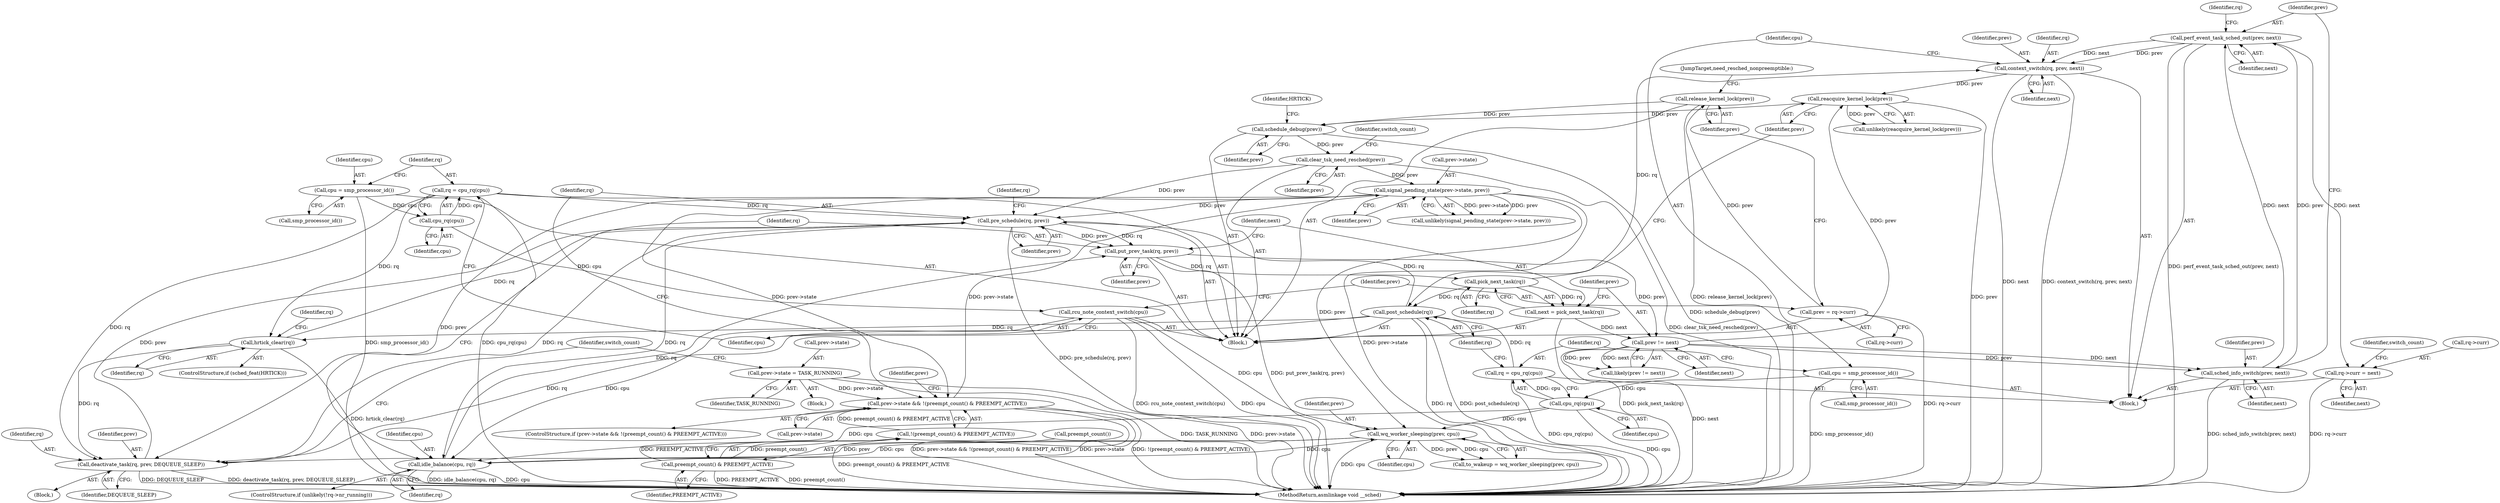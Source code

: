 digraph "0_linux_f26f9aff6aaf67e9a430d16c266f91b13a5bff64_2@pointer" {
"1000237" [label="(Call,rq->curr = next)"];
"1000230" [label="(Call,perf_event_task_sched_out(prev, next))"];
"1000227" [label="(Call,sched_info_switch(prev, next))"];
"1000223" [label="(Call,prev != next)"];
"1000214" [label="(Call,put_prev_task(rq, prev))"];
"1000202" [label="(Call,pre_schedule(rq, prev))"];
"1000116" [label="(Call,rq = cpu_rq(cpu))"];
"1000118" [label="(Call,cpu_rq(cpu))"];
"1000113" [label="(Call,cpu = smp_processor_id())"];
"1000262" [label="(Call,post_schedule(rq))"];
"1000252" [label="(Call,rq = cpu_rq(cpu))"];
"1000254" [label="(Call,cpu_rq(cpu))"];
"1000249" [label="(Call,cpu = smp_processor_id())"];
"1000219" [label="(Call,pick_next_task(rq))"];
"1000192" [label="(Call,deactivate_task(rq, prev, DEQUEUE_SLEEP))"];
"1000135" [label="(Call,hrtick_clear(rq))"];
"1000185" [label="(Call,wq_worker_sleeping(prev, cpu))"];
"1000162" [label="(Call,signal_pending_state(prev->state, prev))"];
"1000151" [label="(Call,prev->state && !(preempt_count() & PREEMPT_ACTIVE))"];
"1000168" [label="(Call,prev->state = TASK_RUNNING)"];
"1000155" [label="(Call,!(preempt_count() & PREEMPT_ACTIVE))"];
"1000156" [label="(Call,preempt_count() & PREEMPT_ACTIVE)"];
"1000142" [label="(Call,clear_tsk_need_resched(prev))"];
"1000130" [label="(Call,schedule_debug(prev))"];
"1000266" [label="(Call,reacquire_kernel_lock(prev))"];
"1000245" [label="(Call,context_switch(rq, prev, next))"];
"1000127" [label="(Call,release_kernel_lock(prev))"];
"1000122" [label="(Call,prev = rq->curr)"];
"1000120" [label="(Call,rcu_note_context_switch(cpu))"];
"1000211" [label="(Call,idle_balance(cpu, rq))"];
"1000217" [label="(Call,next = pick_next_task(rq))"];
"1000203" [label="(Identifier,rq)"];
"1000246" [label="(Identifier,rq)"];
"1000248" [label="(Identifier,next)"];
"1000142" [label="(Call,clear_tsk_need_resched(prev))"];
"1000232" [label="(Identifier,next)"];
"1000127" [label="(Call,release_kernel_lock(prev))"];
"1000145" [label="(Identifier,switch_count)"];
"1000252" [label="(Call,rq = cpu_rq(cpu))"];
"1000157" [label="(Call,preempt_count())"];
"1000262" [label="(Call,post_schedule(rq))"];
"1000204" [label="(Identifier,prev)"];
"1000192" [label="(Call,deactivate_task(rq, prev, DEQUEUE_SLEEP))"];
"1000213" [label="(Identifier,rq)"];
"1000194" [label="(Identifier,prev)"];
"1000131" [label="(Identifier,prev)"];
"1000215" [label="(Identifier,rq)"];
"1000129" [label="(JumpTarget,need_resched_nonpreemptible:)"];
"1000245" [label="(Call,context_switch(rq, prev, next))"];
"1000263" [label="(Identifier,rq)"];
"1000163" [label="(Call,prev->state)"];
"1000224" [label="(Identifier,prev)"];
"1000195" [label="(Identifier,DEQUEUE_SLEEP)"];
"1000122" [label="(Call,prev = rq->curr)"];
"1000140" [label="(Identifier,rq)"];
"1000156" [label="(Call,preempt_count() & PREEMPT_ACTIVE)"];
"1000114" [label="(Identifier,cpu)"];
"1000136" [label="(Identifier,rq)"];
"1000183" [label="(Call,to_wakeup = wq_worker_sleeping(prev, cpu))"];
"1000155" [label="(Call,!(preempt_count() & PREEMPT_ACTIVE))"];
"1000167" [label="(Block,)"];
"1000223" [label="(Call,prev != next)"];
"1000255" [label="(Identifier,cpu)"];
"1000225" [label="(Identifier,next)"];
"1000235" [label="(Identifier,rq)"];
"1000244" [label="(Identifier,switch_count)"];
"1000237" [label="(Call,rq->curr = next)"];
"1000251" [label="(Call,smp_processor_id())"];
"1000166" [label="(Identifier,prev)"];
"1000150" [label="(ControlStructure,if (prev->state && !(preempt_count() & PREEMPT_ACTIVE)))"];
"1000135" [label="(Call,hrtick_clear(rq))"];
"1000273" [label="(MethodReturn,asmlinkage void __sched)"];
"1000119" [label="(Identifier,cpu)"];
"1000230" [label="(Call,perf_event_task_sched_out(prev, next))"];
"1000124" [label="(Call,rq->curr)"];
"1000113" [label="(Call,cpu = smp_processor_id())"];
"1000220" [label="(Identifier,rq)"];
"1000217" [label="(Call,next = pick_next_task(rq))"];
"1000115" [label="(Call,smp_processor_id())"];
"1000249" [label="(Call,cpu = smp_processor_id())"];
"1000226" [label="(Block,)"];
"1000267" [label="(Identifier,prev)"];
"1000174" [label="(Block,)"];
"1000218" [label="(Identifier,next)"];
"1000123" [label="(Identifier,prev)"];
"1000105" [label="(Block,)"];
"1000219" [label="(Call,pick_next_task(rq))"];
"1000134" [label="(Identifier,HRTICK)"];
"1000202" [label="(Call,pre_schedule(rq, prev))"];
"1000151" [label="(Call,prev->state && !(preempt_count() & PREEMPT_ACTIVE))"];
"1000250" [label="(Identifier,cpu)"];
"1000116" [label="(Call,rq = cpu_rq(cpu))"];
"1000229" [label="(Identifier,next)"];
"1000222" [label="(Call,likely(prev != next))"];
"1000231" [label="(Identifier,prev)"];
"1000254" [label="(Call,cpu_rq(cpu))"];
"1000117" [label="(Identifier,rq)"];
"1000211" [label="(Call,idle_balance(cpu, rq))"];
"1000209" [label="(Identifier,rq)"];
"1000121" [label="(Identifier,cpu)"];
"1000238" [label="(Call,rq->curr)"];
"1000152" [label="(Call,prev->state)"];
"1000118" [label="(Call,cpu_rq(cpu))"];
"1000169" [label="(Call,prev->state)"];
"1000193" [label="(Identifier,rq)"];
"1000186" [label="(Identifier,prev)"];
"1000120" [label="(Call,rcu_note_context_switch(cpu))"];
"1000197" [label="(Identifier,switch_count)"];
"1000205" [label="(ControlStructure,if (unlikely(!rq->nr_running)))"];
"1000216" [label="(Identifier,prev)"];
"1000130" [label="(Call,schedule_debug(prev))"];
"1000158" [label="(Identifier,PREEMPT_ACTIVE)"];
"1000161" [label="(Call,unlikely(signal_pending_state(prev->state, prev)))"];
"1000164" [label="(Identifier,prev)"];
"1000143" [label="(Identifier,prev)"];
"1000162" [label="(Call,signal_pending_state(prev->state, prev))"];
"1000185" [label="(Call,wq_worker_sleeping(prev, cpu))"];
"1000172" [label="(Identifier,TASK_RUNNING)"];
"1000132" [label="(ControlStructure,if (sched_feat(HRTICK)))"];
"1000265" [label="(Call,unlikely(reacquire_kernel_lock(prev)))"];
"1000241" [label="(Identifier,next)"];
"1000227" [label="(Call,sched_info_switch(prev, next))"];
"1000228" [label="(Identifier,prev)"];
"1000212" [label="(Identifier,cpu)"];
"1000128" [label="(Identifier,prev)"];
"1000253" [label="(Identifier,rq)"];
"1000168" [label="(Call,prev->state = TASK_RUNNING)"];
"1000266" [label="(Call,reacquire_kernel_lock(prev))"];
"1000247" [label="(Identifier,prev)"];
"1000214" [label="(Call,put_prev_task(rq, prev))"];
"1000187" [label="(Identifier,cpu)"];
"1000237" -> "1000226"  [label="AST: "];
"1000237" -> "1000241"  [label="CFG: "];
"1000238" -> "1000237"  [label="AST: "];
"1000241" -> "1000237"  [label="AST: "];
"1000244" -> "1000237"  [label="CFG: "];
"1000237" -> "1000273"  [label="DDG: rq->curr"];
"1000230" -> "1000237"  [label="DDG: next"];
"1000230" -> "1000226"  [label="AST: "];
"1000230" -> "1000232"  [label="CFG: "];
"1000231" -> "1000230"  [label="AST: "];
"1000232" -> "1000230"  [label="AST: "];
"1000235" -> "1000230"  [label="CFG: "];
"1000230" -> "1000273"  [label="DDG: perf_event_task_sched_out(prev, next)"];
"1000227" -> "1000230"  [label="DDG: prev"];
"1000227" -> "1000230"  [label="DDG: next"];
"1000230" -> "1000245"  [label="DDG: prev"];
"1000230" -> "1000245"  [label="DDG: next"];
"1000227" -> "1000226"  [label="AST: "];
"1000227" -> "1000229"  [label="CFG: "];
"1000228" -> "1000227"  [label="AST: "];
"1000229" -> "1000227"  [label="AST: "];
"1000231" -> "1000227"  [label="CFG: "];
"1000227" -> "1000273"  [label="DDG: sched_info_switch(prev, next)"];
"1000223" -> "1000227"  [label="DDG: prev"];
"1000223" -> "1000227"  [label="DDG: next"];
"1000223" -> "1000222"  [label="AST: "];
"1000223" -> "1000225"  [label="CFG: "];
"1000224" -> "1000223"  [label="AST: "];
"1000225" -> "1000223"  [label="AST: "];
"1000222" -> "1000223"  [label="CFG: "];
"1000223" -> "1000273"  [label="DDG: next"];
"1000223" -> "1000222"  [label="DDG: prev"];
"1000223" -> "1000222"  [label="DDG: next"];
"1000214" -> "1000223"  [label="DDG: prev"];
"1000217" -> "1000223"  [label="DDG: next"];
"1000223" -> "1000266"  [label="DDG: prev"];
"1000214" -> "1000105"  [label="AST: "];
"1000214" -> "1000216"  [label="CFG: "];
"1000215" -> "1000214"  [label="AST: "];
"1000216" -> "1000214"  [label="AST: "];
"1000218" -> "1000214"  [label="CFG: "];
"1000214" -> "1000273"  [label="DDG: put_prev_task(rq, prev)"];
"1000202" -> "1000214"  [label="DDG: rq"];
"1000202" -> "1000214"  [label="DDG: prev"];
"1000211" -> "1000214"  [label="DDG: rq"];
"1000214" -> "1000219"  [label="DDG: rq"];
"1000202" -> "1000105"  [label="AST: "];
"1000202" -> "1000204"  [label="CFG: "];
"1000203" -> "1000202"  [label="AST: "];
"1000204" -> "1000202"  [label="AST: "];
"1000209" -> "1000202"  [label="CFG: "];
"1000202" -> "1000273"  [label="DDG: pre_schedule(rq, prev)"];
"1000116" -> "1000202"  [label="DDG: rq"];
"1000262" -> "1000202"  [label="DDG: rq"];
"1000192" -> "1000202"  [label="DDG: rq"];
"1000192" -> "1000202"  [label="DDG: prev"];
"1000135" -> "1000202"  [label="DDG: rq"];
"1000162" -> "1000202"  [label="DDG: prev"];
"1000142" -> "1000202"  [label="DDG: prev"];
"1000202" -> "1000211"  [label="DDG: rq"];
"1000116" -> "1000105"  [label="AST: "];
"1000116" -> "1000118"  [label="CFG: "];
"1000117" -> "1000116"  [label="AST: "];
"1000118" -> "1000116"  [label="AST: "];
"1000121" -> "1000116"  [label="CFG: "];
"1000116" -> "1000273"  [label="DDG: cpu_rq(cpu)"];
"1000118" -> "1000116"  [label="DDG: cpu"];
"1000116" -> "1000135"  [label="DDG: rq"];
"1000116" -> "1000192"  [label="DDG: rq"];
"1000118" -> "1000119"  [label="CFG: "];
"1000119" -> "1000118"  [label="AST: "];
"1000113" -> "1000118"  [label="DDG: cpu"];
"1000118" -> "1000120"  [label="DDG: cpu"];
"1000113" -> "1000105"  [label="AST: "];
"1000113" -> "1000115"  [label="CFG: "];
"1000114" -> "1000113"  [label="AST: "];
"1000115" -> "1000113"  [label="AST: "];
"1000117" -> "1000113"  [label="CFG: "];
"1000113" -> "1000273"  [label="DDG: smp_processor_id()"];
"1000262" -> "1000105"  [label="AST: "];
"1000262" -> "1000263"  [label="CFG: "];
"1000263" -> "1000262"  [label="AST: "];
"1000267" -> "1000262"  [label="CFG: "];
"1000262" -> "1000273"  [label="DDG: rq"];
"1000262" -> "1000273"  [label="DDG: post_schedule(rq)"];
"1000262" -> "1000135"  [label="DDG: rq"];
"1000262" -> "1000192"  [label="DDG: rq"];
"1000252" -> "1000262"  [label="DDG: rq"];
"1000219" -> "1000262"  [label="DDG: rq"];
"1000252" -> "1000226"  [label="AST: "];
"1000252" -> "1000254"  [label="CFG: "];
"1000253" -> "1000252"  [label="AST: "];
"1000254" -> "1000252"  [label="AST: "];
"1000263" -> "1000252"  [label="CFG: "];
"1000252" -> "1000273"  [label="DDG: cpu_rq(cpu)"];
"1000254" -> "1000252"  [label="DDG: cpu"];
"1000254" -> "1000255"  [label="CFG: "];
"1000255" -> "1000254"  [label="AST: "];
"1000254" -> "1000273"  [label="DDG: cpu"];
"1000254" -> "1000185"  [label="DDG: cpu"];
"1000254" -> "1000211"  [label="DDG: cpu"];
"1000249" -> "1000254"  [label="DDG: cpu"];
"1000249" -> "1000226"  [label="AST: "];
"1000249" -> "1000251"  [label="CFG: "];
"1000250" -> "1000249"  [label="AST: "];
"1000251" -> "1000249"  [label="AST: "];
"1000253" -> "1000249"  [label="CFG: "];
"1000249" -> "1000273"  [label="DDG: smp_processor_id()"];
"1000219" -> "1000217"  [label="AST: "];
"1000219" -> "1000220"  [label="CFG: "];
"1000220" -> "1000219"  [label="AST: "];
"1000217" -> "1000219"  [label="CFG: "];
"1000219" -> "1000217"  [label="DDG: rq"];
"1000219" -> "1000245"  [label="DDG: rq"];
"1000192" -> "1000174"  [label="AST: "];
"1000192" -> "1000195"  [label="CFG: "];
"1000193" -> "1000192"  [label="AST: "];
"1000194" -> "1000192"  [label="AST: "];
"1000195" -> "1000192"  [label="AST: "];
"1000197" -> "1000192"  [label="CFG: "];
"1000192" -> "1000273"  [label="DDG: DEQUEUE_SLEEP"];
"1000192" -> "1000273"  [label="DDG: deactivate_task(rq, prev, DEQUEUE_SLEEP)"];
"1000135" -> "1000192"  [label="DDG: rq"];
"1000185" -> "1000192"  [label="DDG: prev"];
"1000162" -> "1000192"  [label="DDG: prev"];
"1000135" -> "1000132"  [label="AST: "];
"1000135" -> "1000136"  [label="CFG: "];
"1000136" -> "1000135"  [label="AST: "];
"1000140" -> "1000135"  [label="CFG: "];
"1000135" -> "1000273"  [label="DDG: hrtick_clear(rq)"];
"1000185" -> "1000183"  [label="AST: "];
"1000185" -> "1000187"  [label="CFG: "];
"1000186" -> "1000185"  [label="AST: "];
"1000187" -> "1000185"  [label="AST: "];
"1000183" -> "1000185"  [label="CFG: "];
"1000185" -> "1000273"  [label="DDG: cpu"];
"1000185" -> "1000183"  [label="DDG: prev"];
"1000185" -> "1000183"  [label="DDG: cpu"];
"1000162" -> "1000185"  [label="DDG: prev"];
"1000120" -> "1000185"  [label="DDG: cpu"];
"1000211" -> "1000185"  [label="DDG: cpu"];
"1000185" -> "1000211"  [label="DDG: cpu"];
"1000162" -> "1000161"  [label="AST: "];
"1000162" -> "1000166"  [label="CFG: "];
"1000163" -> "1000162"  [label="AST: "];
"1000166" -> "1000162"  [label="AST: "];
"1000161" -> "1000162"  [label="CFG: "];
"1000162" -> "1000273"  [label="DDG: prev->state"];
"1000162" -> "1000151"  [label="DDG: prev->state"];
"1000162" -> "1000161"  [label="DDG: prev->state"];
"1000162" -> "1000161"  [label="DDG: prev"];
"1000151" -> "1000162"  [label="DDG: prev->state"];
"1000142" -> "1000162"  [label="DDG: prev"];
"1000151" -> "1000150"  [label="AST: "];
"1000151" -> "1000152"  [label="CFG: "];
"1000151" -> "1000155"  [label="CFG: "];
"1000152" -> "1000151"  [label="AST: "];
"1000155" -> "1000151"  [label="AST: "];
"1000164" -> "1000151"  [label="CFG: "];
"1000203" -> "1000151"  [label="CFG: "];
"1000151" -> "1000273"  [label="DDG: prev->state && !(preempt_count() & PREEMPT_ACTIVE)"];
"1000151" -> "1000273"  [label="DDG: prev->state"];
"1000151" -> "1000273"  [label="DDG: !(preempt_count() & PREEMPT_ACTIVE)"];
"1000168" -> "1000151"  [label="DDG: prev->state"];
"1000155" -> "1000151"  [label="DDG: preempt_count() & PREEMPT_ACTIVE"];
"1000168" -> "1000167"  [label="AST: "];
"1000168" -> "1000172"  [label="CFG: "];
"1000169" -> "1000168"  [label="AST: "];
"1000172" -> "1000168"  [label="AST: "];
"1000197" -> "1000168"  [label="CFG: "];
"1000168" -> "1000273"  [label="DDG: TASK_RUNNING"];
"1000168" -> "1000273"  [label="DDG: prev->state"];
"1000155" -> "1000156"  [label="CFG: "];
"1000156" -> "1000155"  [label="AST: "];
"1000155" -> "1000273"  [label="DDG: preempt_count() & PREEMPT_ACTIVE"];
"1000156" -> "1000155"  [label="DDG: preempt_count()"];
"1000156" -> "1000155"  [label="DDG: PREEMPT_ACTIVE"];
"1000156" -> "1000158"  [label="CFG: "];
"1000157" -> "1000156"  [label="AST: "];
"1000158" -> "1000156"  [label="AST: "];
"1000156" -> "1000273"  [label="DDG: preempt_count()"];
"1000156" -> "1000273"  [label="DDG: PREEMPT_ACTIVE"];
"1000142" -> "1000105"  [label="AST: "];
"1000142" -> "1000143"  [label="CFG: "];
"1000143" -> "1000142"  [label="AST: "];
"1000145" -> "1000142"  [label="CFG: "];
"1000142" -> "1000273"  [label="DDG: clear_tsk_need_resched(prev)"];
"1000130" -> "1000142"  [label="DDG: prev"];
"1000130" -> "1000105"  [label="AST: "];
"1000130" -> "1000131"  [label="CFG: "];
"1000131" -> "1000130"  [label="AST: "];
"1000134" -> "1000130"  [label="CFG: "];
"1000130" -> "1000273"  [label="DDG: schedule_debug(prev)"];
"1000266" -> "1000130"  [label="DDG: prev"];
"1000127" -> "1000130"  [label="DDG: prev"];
"1000266" -> "1000265"  [label="AST: "];
"1000266" -> "1000267"  [label="CFG: "];
"1000267" -> "1000266"  [label="AST: "];
"1000265" -> "1000266"  [label="CFG: "];
"1000266" -> "1000273"  [label="DDG: prev"];
"1000266" -> "1000265"  [label="DDG: prev"];
"1000245" -> "1000266"  [label="DDG: prev"];
"1000245" -> "1000226"  [label="AST: "];
"1000245" -> "1000248"  [label="CFG: "];
"1000246" -> "1000245"  [label="AST: "];
"1000247" -> "1000245"  [label="AST: "];
"1000248" -> "1000245"  [label="AST: "];
"1000250" -> "1000245"  [label="CFG: "];
"1000245" -> "1000273"  [label="DDG: next"];
"1000245" -> "1000273"  [label="DDG: context_switch(rq, prev, next)"];
"1000127" -> "1000105"  [label="AST: "];
"1000127" -> "1000128"  [label="CFG: "];
"1000128" -> "1000127"  [label="AST: "];
"1000129" -> "1000127"  [label="CFG: "];
"1000127" -> "1000273"  [label="DDG: release_kernel_lock(prev)"];
"1000122" -> "1000127"  [label="DDG: prev"];
"1000122" -> "1000105"  [label="AST: "];
"1000122" -> "1000124"  [label="CFG: "];
"1000123" -> "1000122"  [label="AST: "];
"1000124" -> "1000122"  [label="AST: "];
"1000128" -> "1000122"  [label="CFG: "];
"1000122" -> "1000273"  [label="DDG: rq->curr"];
"1000120" -> "1000105"  [label="AST: "];
"1000120" -> "1000121"  [label="CFG: "];
"1000121" -> "1000120"  [label="AST: "];
"1000123" -> "1000120"  [label="CFG: "];
"1000120" -> "1000273"  [label="DDG: cpu"];
"1000120" -> "1000273"  [label="DDG: rcu_note_context_switch(cpu)"];
"1000120" -> "1000211"  [label="DDG: cpu"];
"1000211" -> "1000205"  [label="AST: "];
"1000211" -> "1000213"  [label="CFG: "];
"1000212" -> "1000211"  [label="AST: "];
"1000213" -> "1000211"  [label="AST: "];
"1000215" -> "1000211"  [label="CFG: "];
"1000211" -> "1000273"  [label="DDG: cpu"];
"1000211" -> "1000273"  [label="DDG: idle_balance(cpu, rq)"];
"1000217" -> "1000105"  [label="AST: "];
"1000218" -> "1000217"  [label="AST: "];
"1000224" -> "1000217"  [label="CFG: "];
"1000217" -> "1000273"  [label="DDG: pick_next_task(rq)"];
}
